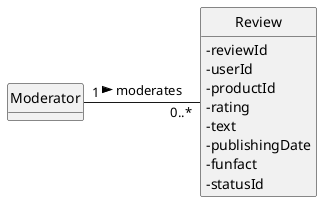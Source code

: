 @startuml
'https://plantuml.com/class-diagram
skinparam classAttributeIconSize 0
hide circle
hide methods

class Moderator {
}

class Review {
     - reviewId
     - userId
     - productId
     - rating
     - text
     - publishingDate
     - funfact
     - statusId
}

Moderator "1" -right-- "0..*" Review:  moderates >


@enduml